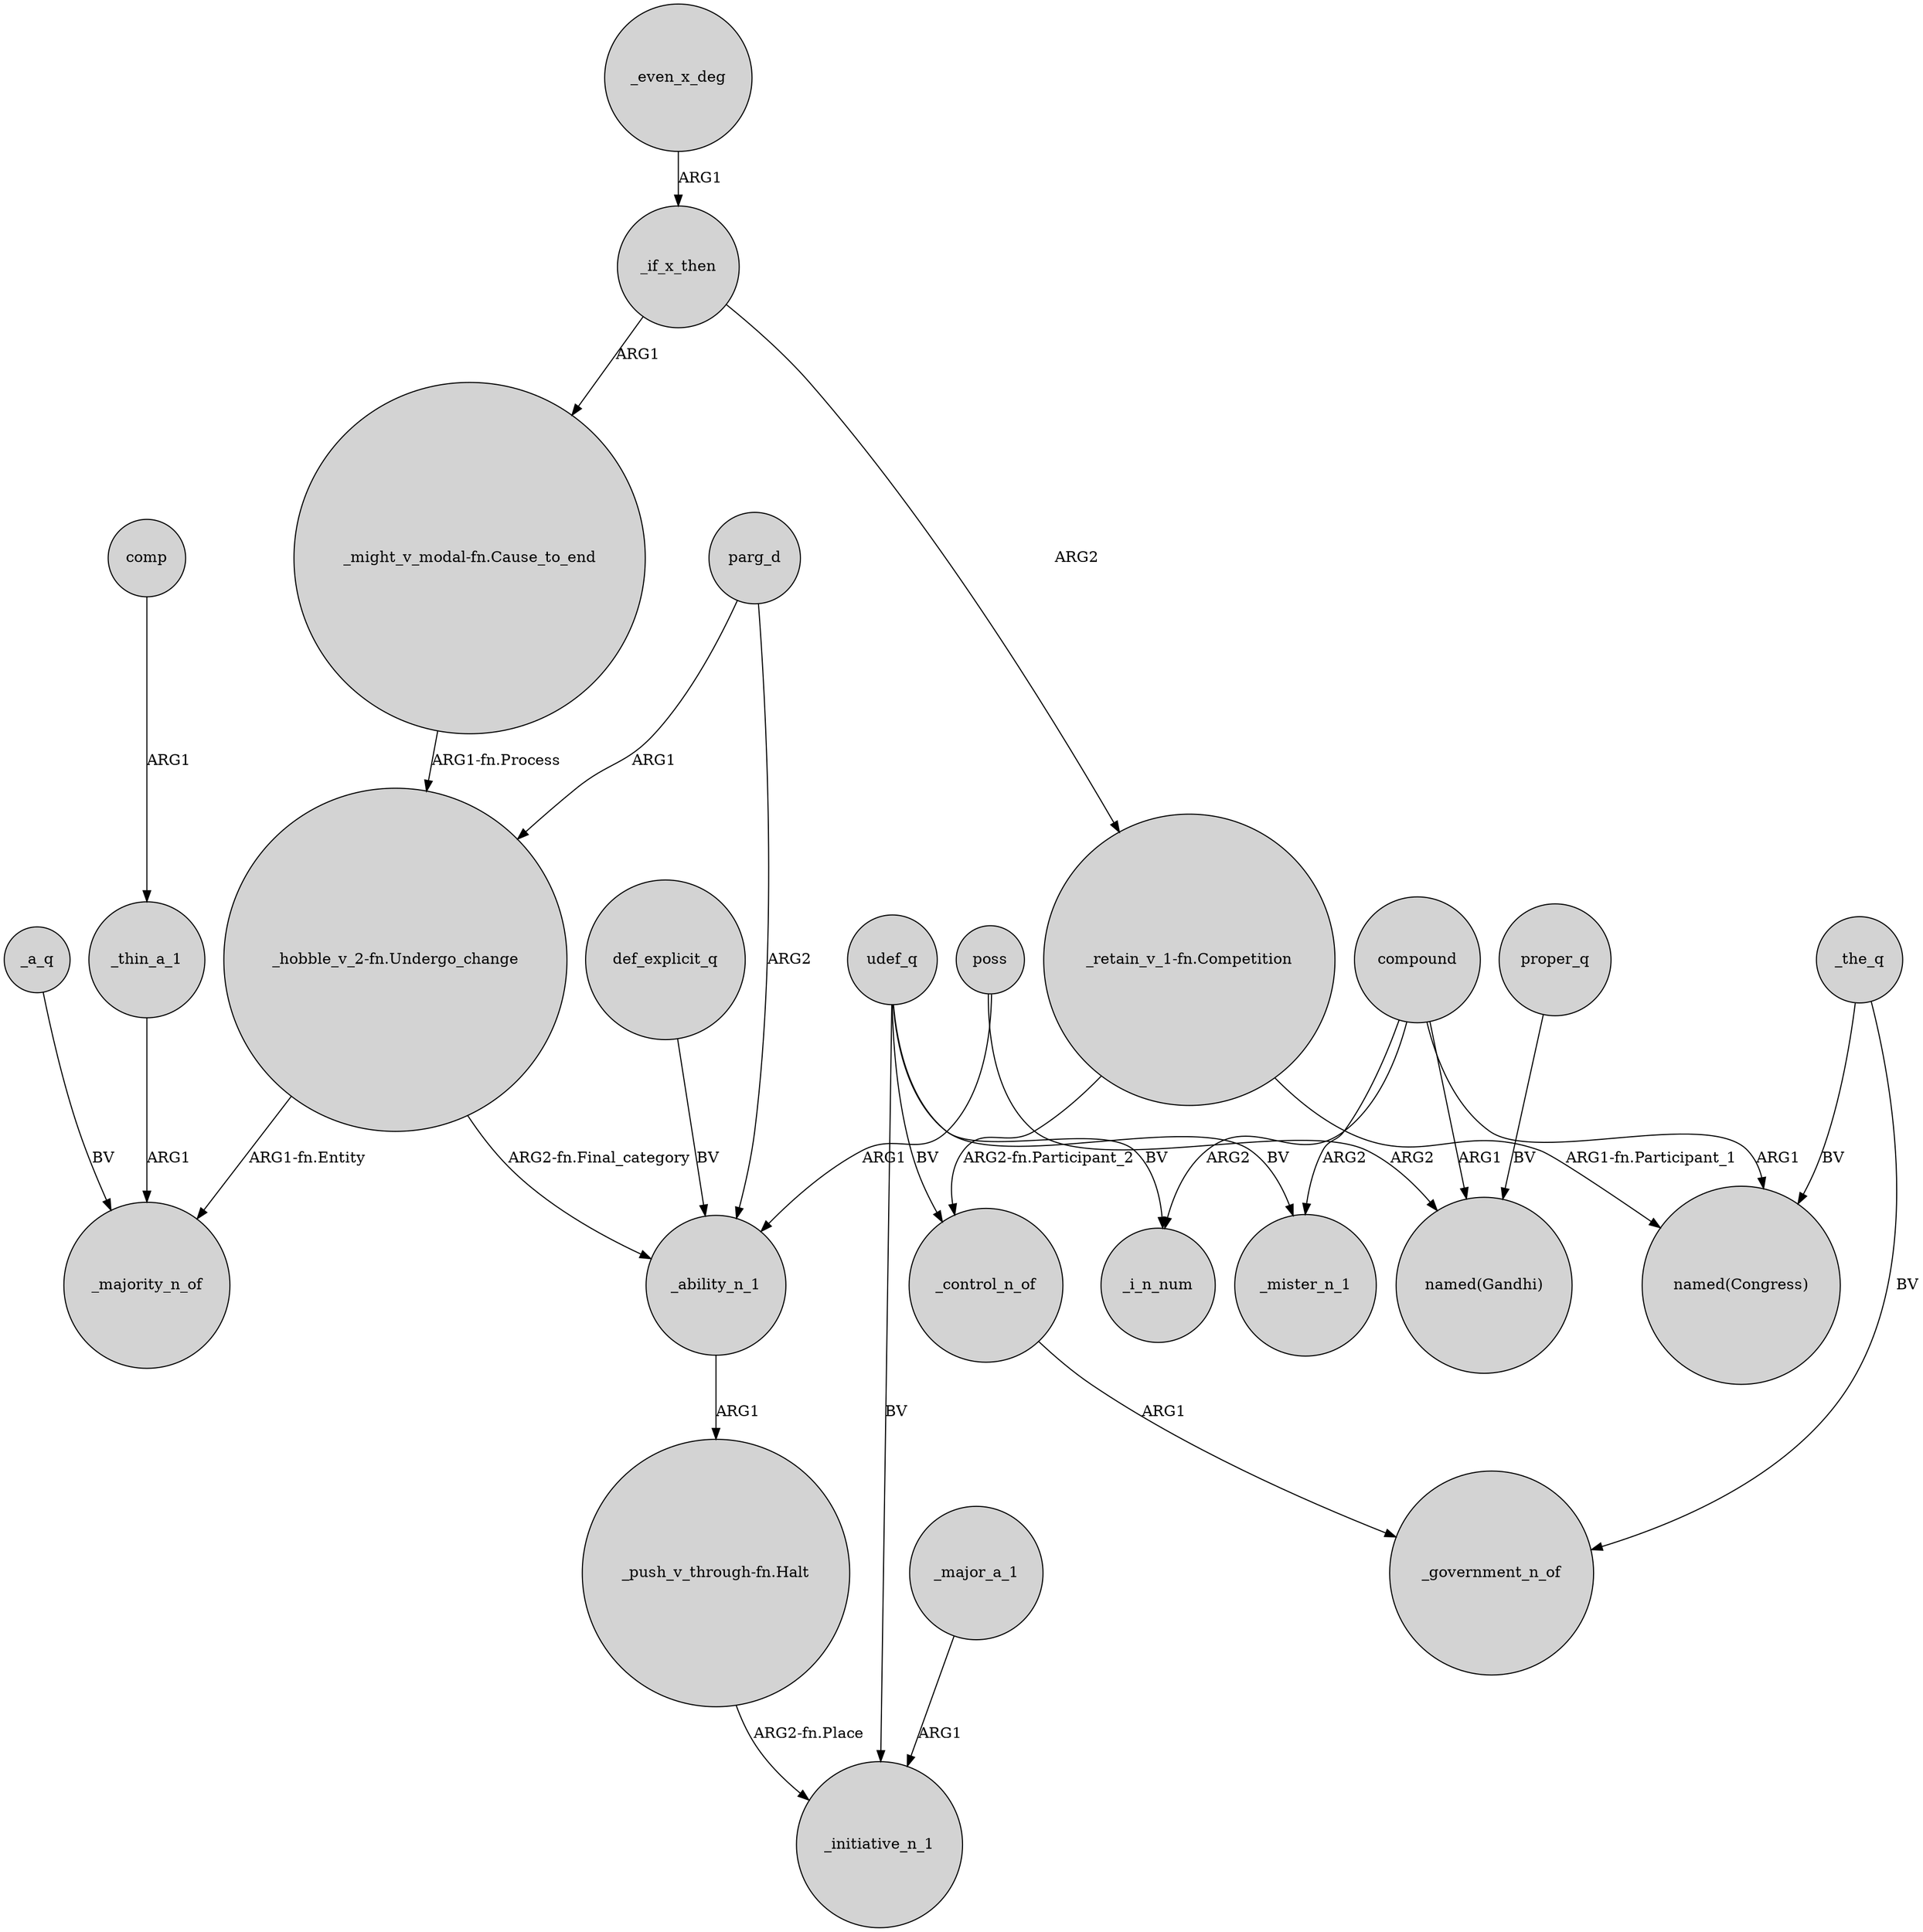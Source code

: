 digraph {
	node [shape=circle style=filled]
	comp -> _thin_a_1 [label=ARG1]
	_control_n_of -> _government_n_of [label=ARG1]
	compound -> _mister_n_1 [label=ARG2]
	udef_q -> _control_n_of [label=BV]
	_a_q -> _majority_n_of [label=BV]
	_thin_a_1 -> _majority_n_of [label=ARG1]
	parg_d -> "_hobble_v_2-fn.Undergo_change" [label=ARG1]
	_if_x_then -> "_retain_v_1-fn.Competition" [label=ARG2]
	poss -> "named(Gandhi)" [label=ARG2]
	udef_q -> _i_n_num [label=BV]
	parg_d -> _ability_n_1 [label=ARG2]
	_even_x_deg -> _if_x_then [label=ARG1]
	udef_q -> _initiative_n_1 [label=BV]
	udef_q -> _mister_n_1 [label=BV]
	_ability_n_1 -> "_push_v_through-fn.Halt" [label=ARG1]
	"_push_v_through-fn.Halt" -> _initiative_n_1 [label="ARG2-fn.Place"]
	poss -> _ability_n_1 [label=ARG1]
	compound -> _i_n_num [label=ARG2]
	"_might_v_modal-fn.Cause_to_end" -> "_hobble_v_2-fn.Undergo_change" [label="ARG1-fn.Process"]
	compound -> "named(Congress)" [label=ARG1]
	_major_a_1 -> _initiative_n_1 [label=ARG1]
	def_explicit_q -> _ability_n_1 [label=BV]
	_the_q -> _government_n_of [label=BV]
	"_retain_v_1-fn.Competition" -> _control_n_of [label="ARG2-fn.Participant_2"]
	compound -> "named(Gandhi)" [label=ARG1]
	"_hobble_v_2-fn.Undergo_change" -> _ability_n_1 [label="ARG2-fn.Final_category"]
	_if_x_then -> "_might_v_modal-fn.Cause_to_end" [label=ARG1]
	proper_q -> "named(Gandhi)" [label=BV]
	"_retain_v_1-fn.Competition" -> "named(Congress)" [label="ARG1-fn.Participant_1"]
	"_hobble_v_2-fn.Undergo_change" -> _majority_n_of [label="ARG1-fn.Entity"]
	_the_q -> "named(Congress)" [label=BV]
}
